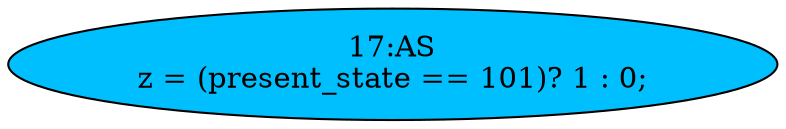 strict digraph "" {
	node [label="\N"];
	"17:AS"	[ast="<pyverilog.vparser.ast.Assign object at 0x7fa2cdb21a10>",
		def_var="['z']",
		fillcolor=deepskyblue,
		label="17:AS
z = (present_state == 101)? 1 : 0;",
		statements="[]",
		style=filled,
		typ=Assign,
		use_var="['present_state']"];
}
